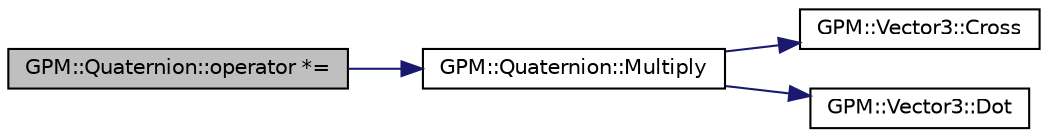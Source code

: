 digraph "GPM::Quaternion::operator *="
{
 // INTERACTIVE_SVG=YES
 // LATEX_PDF_SIZE
  edge [fontname="Helvetica",fontsize="10",labelfontname="Helvetica",labelfontsize="10"];
  node [fontname="Helvetica",fontsize="10",shape=record];
  rankdir="LR";
  Node216 [label="GPM::Quaternion::operator *=",height=0.2,width=0.4,color="black", fillcolor="grey75", style="filled", fontcolor="black",tooltip=" "];
  Node216 -> Node217 [color="midnightblue",fontsize="10",style="solid",fontname="Helvetica"];
  Node217 [label="GPM::Quaternion::Multiply",height=0.2,width=0.4,color="black", fillcolor="white", style="filled",URL="$struct_g_p_m_1_1_quaternion.html#ad851375518e48c2f431c7198d042c901",tooltip="Multiply the current quaternion with another one."];
  Node217 -> Node218 [color="midnightblue",fontsize="10",style="solid",fontname="Helvetica"];
  Node218 [label="GPM::Vector3::Cross",height=0.2,width=0.4,color="black", fillcolor="white", style="filled",URL="$struct_g_p_m_1_1_vector3.html#a69f447005d582208df04d16b5bddd689",tooltip="Cross other vector to the current vector."];
  Node217 -> Node219 [color="midnightblue",fontsize="10",style="solid",fontname="Helvetica"];
  Node219 [label="GPM::Vector3::Dot",height=0.2,width=0.4,color="black", fillcolor="white", style="filled",URL="$struct_g_p_m_1_1_vector3.html#a1a7e4f4da31d74e4399be0b43039010e",tooltip="DotProduct other vector to the current vector."];
}
